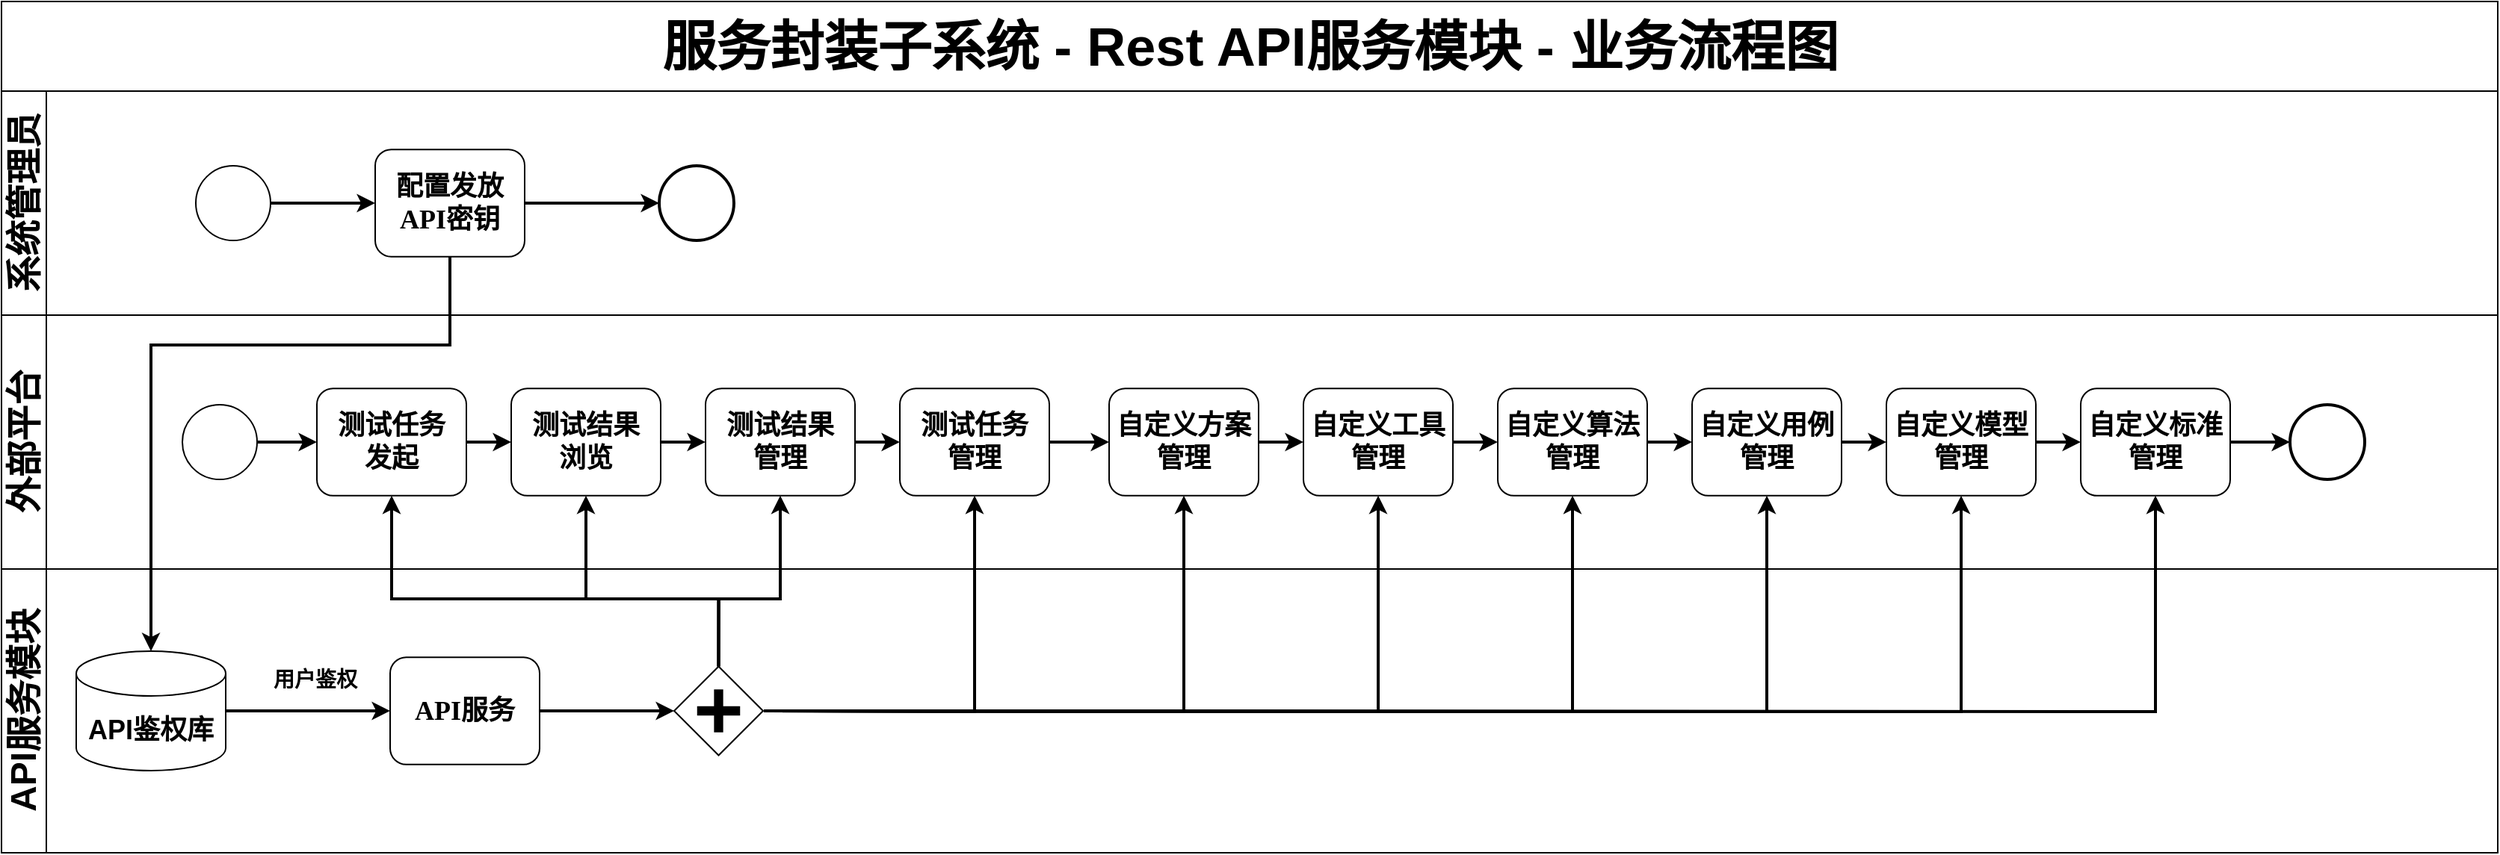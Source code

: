 <mxfile version="15.4.0" type="device"><diagram name="Page-1" id="c7488fd3-1785-93aa-aadb-54a6760d102a"><mxGraphModel dx="1209" dy="801" grid="1" gridSize="10" guides="1" tooltips="1" connect="1" arrows="1" fold="1" page="1" pageScale="1" pageWidth="1169" pageHeight="827" background="none" math="0" shadow="0"><root><mxCell id="0"/><mxCell id="1" parent="0"/><mxCell id="2b4e8129b02d487f-1" value="&lt;span style=&quot;font-family: &amp;#34;helvetica&amp;#34;&quot;&gt;&lt;font style=&quot;font-size: 36px&quot;&gt;服务封装子系统 - Rest API服务模块 - 业务流程图&lt;/font&gt;&lt;/span&gt;" style="swimlane;html=1;childLayout=stackLayout;horizontal=1;startSize=60;horizontalStack=0;rounded=0;shadow=0;labelBackgroundColor=none;strokeWidth=1;fontFamily=Verdana;fontSize=8;align=center;" parent="1" vertex="1"><mxGeometry y="60" width="1670" height="570" as="geometry"/></mxCell><mxCell id="2b4e8129b02d487f-2" value="&lt;font style=&quot;font-size: 24px&quot;&gt;系统管理员&lt;/font&gt;" style="swimlane;html=1;startSize=30;horizontal=0;" parent="2b4e8129b02d487f-1" vertex="1"><mxGeometry y="60" width="1670" height="150" as="geometry"><mxRectangle y="20" width="680" height="20" as="alternateBounds"/></mxGeometry></mxCell><mxCell id="EWVIo2VqFgv6rfCbC_-V-19" style="edgeStyle=orthogonalEdgeStyle;rounded=0;orthogonalLoop=1;jettySize=auto;html=1;exitX=1;exitY=0.5;exitDx=0;exitDy=0;entryX=0;entryY=0.5;entryDx=0;entryDy=0;strokeWidth=2;" parent="2b4e8129b02d487f-2" source="EWVIo2VqFgv6rfCbC_-V-16" target="EWVIo2VqFgv6rfCbC_-V-18" edge="1"><mxGeometry relative="1" as="geometry"/></mxCell><mxCell id="EWVIo2VqFgv6rfCbC_-V-16" value="" style="ellipse;whiteSpace=wrap;html=1;rounded=0;shadow=0;labelBackgroundColor=none;strokeWidth=1;fontFamily=Verdana;fontSize=8;align=center;" parent="2b4e8129b02d487f-2" vertex="1"><mxGeometry x="130" y="50" width="50" height="50" as="geometry"/></mxCell><mxCell id="EWVIo2VqFgv6rfCbC_-V-17" value="" style="ellipse;whiteSpace=wrap;html=1;rounded=0;shadow=0;labelBackgroundColor=none;strokeWidth=2;fontFamily=Verdana;fontSize=8;align=center;" parent="2b4e8129b02d487f-2" vertex="1"><mxGeometry x="440" y="50" width="50" height="50" as="geometry"/></mxCell><mxCell id="EWVIo2VqFgv6rfCbC_-V-20" style="edgeStyle=orthogonalEdgeStyle;rounded=0;orthogonalLoop=1;jettySize=auto;html=1;exitX=1;exitY=0.5;exitDx=0;exitDy=0;entryX=0;entryY=0.5;entryDx=0;entryDy=0;strokeWidth=2;" parent="2b4e8129b02d487f-2" source="EWVIo2VqFgv6rfCbC_-V-18" target="EWVIo2VqFgv6rfCbC_-V-17" edge="1"><mxGeometry relative="1" as="geometry"/></mxCell><mxCell id="EWVIo2VqFgv6rfCbC_-V-18" value="&lt;span style=&quot;font-size: 18px&quot;&gt;&lt;b&gt;配置发放&lt;br&gt;API密钥&lt;br&gt;&lt;/b&gt;&lt;/span&gt;" style="rounded=1;whiteSpace=wrap;html=1;shadow=0;labelBackgroundColor=none;strokeWidth=1;fontFamily=Verdana;fontSize=8;align=center;" parent="2b4e8129b02d487f-2" vertex="1"><mxGeometry x="250" y="39.13" width="100" height="71.75" as="geometry"/></mxCell><mxCell id="2b4e8129b02d487f-3" value="&lt;font style=&quot;font-size: 24px&quot;&gt;外部平台&lt;/font&gt;" style="swimlane;html=1;startSize=30;horizontal=0;" parent="2b4e8129b02d487f-1" vertex="1"><mxGeometry y="210" width="1670" height="170" as="geometry"/></mxCell><mxCell id="zCbduPKmyNDGT3lew_uM-1" value="" style="ellipse;whiteSpace=wrap;html=1;rounded=0;shadow=0;labelBackgroundColor=none;strokeWidth=1;fontFamily=Verdana;fontSize=8;align=center;" parent="2b4e8129b02d487f-3" vertex="1"><mxGeometry x="121" y="59.99" width="50" height="50" as="geometry"/></mxCell><mxCell id="wnkst7lsF1q_EoVEEKBZ-2" style="edgeStyle=orthogonalEdgeStyle;rounded=0;orthogonalLoop=1;jettySize=auto;html=1;exitX=1;exitY=0.5;exitDx=0;exitDy=0;entryX=0;entryY=0.5;entryDx=0;entryDy=0;strokeWidth=2;" parent="2b4e8129b02d487f-3" target="K-03vNoWm4RYzx0lYwIu-1" edge="1"><mxGeometry relative="1" as="geometry"><mxPoint x="211" y="85" as="targetPoint"/><mxPoint x="181" y="85.005" as="sourcePoint"/><Array as="points"><mxPoint x="171" y="85"/><mxPoint x="171" y="85"/></Array></mxGeometry></mxCell><mxCell id="K-03vNoWm4RYzx0lYwIu-3" style="edgeStyle=orthogonalEdgeStyle;rounded=0;orthogonalLoop=1;jettySize=auto;html=1;exitX=1;exitY=0.5;exitDx=0;exitDy=0;entryX=0;entryY=0.5;entryDx=0;entryDy=0;strokeWidth=2;" parent="2b4e8129b02d487f-3" source="K-03vNoWm4RYzx0lYwIu-1" target="K-03vNoWm4RYzx0lYwIu-2" edge="1"><mxGeometry relative="1" as="geometry"/></mxCell><mxCell id="K-03vNoWm4RYzx0lYwIu-1" value="&lt;span style=&quot;font-size: 18px&quot;&gt;&lt;b&gt;测试任务&lt;br&gt;发起&lt;br&gt;&lt;/b&gt;&lt;/span&gt;" style="rounded=1;whiteSpace=wrap;html=1;shadow=0;labelBackgroundColor=none;strokeWidth=1;fontFamily=Verdana;fontSize=8;align=center;" parent="2b4e8129b02d487f-3" vertex="1"><mxGeometry x="211" y="49.13" width="100" height="71.75" as="geometry"/></mxCell><mxCell id="K-03vNoWm4RYzx0lYwIu-5" style="edgeStyle=orthogonalEdgeStyle;rounded=0;orthogonalLoop=1;jettySize=auto;html=1;exitX=1;exitY=0.5;exitDx=0;exitDy=0;entryX=0;entryY=0.5;entryDx=0;entryDy=0;strokeWidth=2;" parent="2b4e8129b02d487f-3" source="K-03vNoWm4RYzx0lYwIu-2" target="K-03vNoWm4RYzx0lYwIu-4" edge="1"><mxGeometry relative="1" as="geometry"/></mxCell><mxCell id="K-03vNoWm4RYzx0lYwIu-2" value="&lt;span style=&quot;font-size: 18px&quot;&gt;&lt;b&gt;测试结果&lt;br&gt;浏览&lt;br&gt;&lt;/b&gt;&lt;/span&gt;" style="rounded=1;whiteSpace=wrap;html=1;shadow=0;labelBackgroundColor=none;strokeWidth=1;fontFamily=Verdana;fontSize=8;align=center;" parent="2b4e8129b02d487f-3" vertex="1"><mxGeometry x="341" y="49.12" width="100" height="71.75" as="geometry"/></mxCell><mxCell id="K-03vNoWm4RYzx0lYwIu-7" style="edgeStyle=orthogonalEdgeStyle;rounded=0;orthogonalLoop=1;jettySize=auto;html=1;exitX=1;exitY=0.5;exitDx=0;exitDy=0;entryX=0;entryY=0.5;entryDx=0;entryDy=0;strokeWidth=2;" parent="2b4e8129b02d487f-3" source="K-03vNoWm4RYzx0lYwIu-4" target="K-03vNoWm4RYzx0lYwIu-6" edge="1"><mxGeometry relative="1" as="geometry"/></mxCell><mxCell id="K-03vNoWm4RYzx0lYwIu-4" value="&lt;span style=&quot;font-size: 18px&quot;&gt;&lt;b&gt;测试结果&lt;br&gt;管理&lt;br&gt;&lt;/b&gt;&lt;/span&gt;" style="rounded=1;whiteSpace=wrap;html=1;shadow=0;labelBackgroundColor=none;strokeWidth=1;fontFamily=Verdana;fontSize=8;align=center;" parent="2b4e8129b02d487f-3" vertex="1"><mxGeometry x="471" y="49.12" width="100" height="71.75" as="geometry"/></mxCell><mxCell id="K-03vNoWm4RYzx0lYwIu-20" style="edgeStyle=orthogonalEdgeStyle;rounded=0;orthogonalLoop=1;jettySize=auto;html=1;exitX=1;exitY=0.5;exitDx=0;exitDy=0;entryX=0;entryY=0.5;entryDx=0;entryDy=0;strokeWidth=2;" parent="2b4e8129b02d487f-3" source="K-03vNoWm4RYzx0lYwIu-6" target="K-03vNoWm4RYzx0lYwIu-9" edge="1"><mxGeometry relative="1" as="geometry"/></mxCell><mxCell id="K-03vNoWm4RYzx0lYwIu-6" value="&lt;span style=&quot;font-size: 18px&quot;&gt;&lt;b&gt;测试任务&lt;br&gt;管理&lt;br&gt;&lt;/b&gt;&lt;/span&gt;" style="rounded=1;whiteSpace=wrap;html=1;shadow=0;labelBackgroundColor=none;strokeWidth=1;fontFamily=Verdana;fontSize=8;align=center;" parent="2b4e8129b02d487f-3" vertex="1"><mxGeometry x="601" y="49.13" width="100" height="71.75" as="geometry"/></mxCell><mxCell id="K-03vNoWm4RYzx0lYwIu-9" value="&lt;span style=&quot;font-size: 18px&quot;&gt;&lt;b&gt;自定义方案&lt;br&gt;管理&lt;br&gt;&lt;/b&gt;&lt;/span&gt;" style="rounded=1;whiteSpace=wrap;html=1;shadow=0;labelBackgroundColor=none;strokeWidth=1;fontFamily=Verdana;fontSize=8;align=center;" parent="2b4e8129b02d487f-3" vertex="1"><mxGeometry x="741" y="49.12" width="100" height="71.75" as="geometry"/></mxCell><mxCell id="K-03vNoWm4RYzx0lYwIu-11" value="&lt;b style=&quot;font-size: 18px&quot;&gt;自定义工具&lt;br&gt;管理&lt;/b&gt;&lt;span style=&quot;font-size: 18px&quot;&gt;&lt;b&gt;&lt;br&gt;&lt;/b&gt;&lt;/span&gt;" style="rounded=1;whiteSpace=wrap;html=1;shadow=0;labelBackgroundColor=none;strokeWidth=1;fontFamily=Verdana;fontSize=8;align=center;" parent="2b4e8129b02d487f-3" vertex="1"><mxGeometry x="871" y="49.12" width="100" height="71.75" as="geometry"/></mxCell><mxCell id="K-03vNoWm4RYzx0lYwIu-8" style="edgeStyle=orthogonalEdgeStyle;rounded=0;orthogonalLoop=1;jettySize=auto;html=1;exitX=1;exitY=0.5;exitDx=0;exitDy=0;entryX=0;entryY=0.5;entryDx=0;entryDy=0;strokeWidth=2;" parent="2b4e8129b02d487f-3" source="K-03vNoWm4RYzx0lYwIu-9" target="K-03vNoWm4RYzx0lYwIu-11" edge="1"><mxGeometry relative="1" as="geometry"/></mxCell><mxCell id="K-03vNoWm4RYzx0lYwIu-12" value="&lt;b style=&quot;font-size: 18px&quot;&gt;自定义算法&lt;br&gt;管理&lt;/b&gt;&lt;span style=&quot;font-size: 18px&quot;&gt;&lt;b&gt;&lt;br&gt;&lt;/b&gt;&lt;/span&gt;" style="rounded=1;whiteSpace=wrap;html=1;shadow=0;labelBackgroundColor=none;strokeWidth=1;fontFamily=Verdana;fontSize=8;align=center;" parent="2b4e8129b02d487f-3" vertex="1"><mxGeometry x="1001" y="49.13" width="100" height="71.75" as="geometry"/></mxCell><mxCell id="K-03vNoWm4RYzx0lYwIu-10" style="edgeStyle=orthogonalEdgeStyle;rounded=0;orthogonalLoop=1;jettySize=auto;html=1;exitX=1;exitY=0.5;exitDx=0;exitDy=0;entryX=0;entryY=0.5;entryDx=0;entryDy=0;strokeWidth=2;" parent="2b4e8129b02d487f-3" source="K-03vNoWm4RYzx0lYwIu-11" target="K-03vNoWm4RYzx0lYwIu-12" edge="1"><mxGeometry relative="1" as="geometry"/></mxCell><mxCell id="K-03vNoWm4RYzx0lYwIu-13" value="&lt;b style=&quot;font-size: 18px&quot;&gt;自定义用例&lt;br&gt;管理&lt;/b&gt;&lt;span style=&quot;font-size: 18px&quot;&gt;&lt;b&gt;&lt;br&gt;&lt;/b&gt;&lt;/span&gt;" style="rounded=1;whiteSpace=wrap;html=1;shadow=0;labelBackgroundColor=none;strokeWidth=1;fontFamily=Verdana;fontSize=8;align=center;" parent="2b4e8129b02d487f-3" vertex="1"><mxGeometry x="1131" y="49.12" width="100" height="71.75" as="geometry"/></mxCell><mxCell id="K-03vNoWm4RYzx0lYwIu-19" style="edgeStyle=orthogonalEdgeStyle;rounded=0;orthogonalLoop=1;jettySize=auto;html=1;exitX=1;exitY=0.5;exitDx=0;exitDy=0;entryX=0;entryY=0.5;entryDx=0;entryDy=0;strokeWidth=2;" parent="2b4e8129b02d487f-3" source="K-03vNoWm4RYzx0lYwIu-12" target="K-03vNoWm4RYzx0lYwIu-13" edge="1"><mxGeometry relative="1" as="geometry"/></mxCell><mxCell id="K-03vNoWm4RYzx0lYwIu-14" value="&lt;b style=&quot;font-size: 18px&quot;&gt;自定义模型&lt;br&gt;管理&lt;/b&gt;&lt;span style=&quot;font-size: 18px&quot;&gt;&lt;b&gt;&lt;br&gt;&lt;/b&gt;&lt;/span&gt;" style="rounded=1;whiteSpace=wrap;html=1;shadow=0;labelBackgroundColor=none;strokeWidth=1;fontFamily=Verdana;fontSize=8;align=center;" parent="2b4e8129b02d487f-3" vertex="1"><mxGeometry x="1261" y="49.12" width="100" height="71.75" as="geometry"/></mxCell><mxCell id="K-03vNoWm4RYzx0lYwIu-15" style="edgeStyle=orthogonalEdgeStyle;rounded=0;orthogonalLoop=1;jettySize=auto;html=1;exitX=1;exitY=0.5;exitDx=0;exitDy=0;entryX=0;entryY=0.5;entryDx=0;entryDy=0;strokeWidth=2;" parent="2b4e8129b02d487f-3" source="K-03vNoWm4RYzx0lYwIu-13" target="K-03vNoWm4RYzx0lYwIu-14" edge="1"><mxGeometry relative="1" as="geometry"/></mxCell><mxCell id="K-03vNoWm4RYzx0lYwIu-21" style="edgeStyle=orthogonalEdgeStyle;rounded=0;orthogonalLoop=1;jettySize=auto;html=1;exitX=1;exitY=0.5;exitDx=0;exitDy=0;entryX=0;entryY=0.5;entryDx=0;entryDy=0;strokeWidth=2;" parent="2b4e8129b02d487f-3" source="K-03vNoWm4RYzx0lYwIu-16" target="zCbduPKmyNDGT3lew_uM-16" edge="1"><mxGeometry relative="1" as="geometry"/></mxCell><mxCell id="K-03vNoWm4RYzx0lYwIu-16" value="&lt;b style=&quot;font-size: 18px&quot;&gt;自定义标准&lt;br&gt;管理&lt;/b&gt;&lt;span style=&quot;font-size: 18px&quot;&gt;&lt;b&gt;&lt;br&gt;&lt;/b&gt;&lt;/span&gt;" style="rounded=1;whiteSpace=wrap;html=1;shadow=0;labelBackgroundColor=none;strokeWidth=1;fontFamily=Verdana;fontSize=8;align=center;" parent="2b4e8129b02d487f-3" vertex="1"><mxGeometry x="1391" y="49.13" width="100" height="71.75" as="geometry"/></mxCell><mxCell id="K-03vNoWm4RYzx0lYwIu-17" style="edgeStyle=orthogonalEdgeStyle;rounded=0;orthogonalLoop=1;jettySize=auto;html=1;exitX=1;exitY=0.5;exitDx=0;exitDy=0;entryX=0;entryY=0.5;entryDx=0;entryDy=0;strokeWidth=2;" parent="2b4e8129b02d487f-3" source="K-03vNoWm4RYzx0lYwIu-14" target="K-03vNoWm4RYzx0lYwIu-16" edge="1"><mxGeometry relative="1" as="geometry"/></mxCell><mxCell id="zCbduPKmyNDGT3lew_uM-16" value="" style="ellipse;whiteSpace=wrap;html=1;rounded=0;shadow=0;labelBackgroundColor=none;strokeWidth=2;fontFamily=Verdana;fontSize=8;align=center;" parent="2b4e8129b02d487f-3" vertex="1"><mxGeometry x="1531" y="59.99" width="50" height="50" as="geometry"/></mxCell><mxCell id="2b4e8129b02d487f-4" value="&lt;font style=&quot;font-size: 24px&quot;&gt;API服务模块&lt;/font&gt;" style="swimlane;html=1;startSize=30;horizontal=0;" parent="2b4e8129b02d487f-1" vertex="1"><mxGeometry y="380" width="1670" height="190" as="geometry"/></mxCell><mxCell id="EWVIo2VqFgv6rfCbC_-V-9" style="edgeStyle=orthogonalEdgeStyle;rounded=0;orthogonalLoop=1;jettySize=auto;html=1;exitX=1;exitY=0.5;exitDx=0;exitDy=0;exitPerimeter=0;entryX=0;entryY=0.5;entryDx=0;entryDy=0;strokeWidth=2;" parent="2b4e8129b02d487f-4" source="K-03vNoWm4RYzx0lYwIu-22" target="_oi2yQZaaGPxeZEIKdsE-1" edge="1"><mxGeometry relative="1" as="geometry"/></mxCell><mxCell id="K-03vNoWm4RYzx0lYwIu-22" value="&lt;span style=&quot;font-size: 18px&quot;&gt;&lt;b&gt;API鉴权库&lt;/b&gt;&lt;/span&gt;" style="shape=cylinder3;whiteSpace=wrap;html=1;boundedLbl=1;backgroundOutline=1;size=15;" parent="2b4e8129b02d487f-4" vertex="1"><mxGeometry x="50" y="55.01" width="100" height="80" as="geometry"/></mxCell><mxCell id="K-03vNoWm4RYzx0lYwIu-32" value="&lt;font style=&quot;font-size: 14px&quot;&gt;&lt;b&gt;用户鉴权&lt;/b&gt;&lt;/font&gt;" style="text;html=1;strokeColor=none;fillColor=none;align=center;verticalAlign=middle;whiteSpace=wrap;rounded=0;" parent="2b4e8129b02d487f-4" vertex="1"><mxGeometry x="180" y="59.13" width="60" height="30" as="geometry"/></mxCell><mxCell id="EWVIo2VqFgv6rfCbC_-V-11" style="edgeStyle=orthogonalEdgeStyle;rounded=0;orthogonalLoop=1;jettySize=auto;html=1;exitX=1;exitY=0.5;exitDx=0;exitDy=0;entryX=0;entryY=0.5;entryDx=0;entryDy=0;strokeWidth=2;" parent="2b4e8129b02d487f-4" source="_oi2yQZaaGPxeZEIKdsE-1" target="K-03vNoWm4RYzx0lYwIu-23" edge="1"><mxGeometry relative="1" as="geometry"/></mxCell><mxCell id="_oi2yQZaaGPxeZEIKdsE-1" value="&lt;span style=&quot;font-size: 18px&quot;&gt;&lt;b&gt;API服务&lt;br&gt;&lt;/b&gt;&lt;/span&gt;" style="rounded=1;whiteSpace=wrap;html=1;shadow=0;labelBackgroundColor=none;strokeWidth=1;fontFamily=Verdana;fontSize=8;align=center;" parent="2b4e8129b02d487f-4" vertex="1"><mxGeometry x="260" y="59.13" width="100" height="71.75" as="geometry"/></mxCell><mxCell id="K-03vNoWm4RYzx0lYwIu-23" value="" style="shape=mxgraph.bpmn.shape;html=1;verticalLabelPosition=bottom;labelBackgroundColor=#ffffff;verticalAlign=top;perimeter=rhombusPerimeter;background=gateway;outline=none;symbol=parallelGw;rounded=1;shadow=0;strokeWidth=1;fontFamily=Verdana;fontSize=8;align=center;" parent="2b4e8129b02d487f-4" vertex="1"><mxGeometry x="450" y="65.25" width="59.5" height="59.5" as="geometry"/></mxCell><mxCell id="K-03vNoWm4RYzx0lYwIu-25" style="edgeStyle=orthogonalEdgeStyle;rounded=0;orthogonalLoop=1;jettySize=auto;html=1;entryX=0.5;entryY=1;entryDx=0;entryDy=0;strokeWidth=2;" parent="2b4e8129b02d487f-1" target="K-03vNoWm4RYzx0lYwIu-9" edge="1"><mxGeometry relative="1" as="geometry"><mxPoint x="510" y="475" as="sourcePoint"/></mxGeometry></mxCell><mxCell id="K-03vNoWm4RYzx0lYwIu-27" style="edgeStyle=orthogonalEdgeStyle;rounded=0;orthogonalLoop=1;jettySize=auto;html=1;entryX=0.5;entryY=1;entryDx=0;entryDy=0;strokeWidth=2;" parent="2b4e8129b02d487f-1" target="K-03vNoWm4RYzx0lYwIu-11" edge="1"><mxGeometry relative="1" as="geometry"><mxPoint x="510" y="475" as="sourcePoint"/></mxGeometry></mxCell><mxCell id="K-03vNoWm4RYzx0lYwIu-28" style="edgeStyle=orthogonalEdgeStyle;rounded=0;orthogonalLoop=1;jettySize=auto;html=1;entryX=0.5;entryY=1;entryDx=0;entryDy=0;strokeWidth=2;" parent="2b4e8129b02d487f-1" target="K-03vNoWm4RYzx0lYwIu-12" edge="1"><mxGeometry relative="1" as="geometry"><mxPoint x="510" y="475" as="sourcePoint"/></mxGeometry></mxCell><mxCell id="K-03vNoWm4RYzx0lYwIu-29" style="edgeStyle=orthogonalEdgeStyle;rounded=0;orthogonalLoop=1;jettySize=auto;html=1;entryX=0.5;entryY=1;entryDx=0;entryDy=0;strokeWidth=2;" parent="2b4e8129b02d487f-1" target="K-03vNoWm4RYzx0lYwIu-13" edge="1"><mxGeometry relative="1" as="geometry"><mxPoint x="510" y="475" as="sourcePoint"/></mxGeometry></mxCell><mxCell id="K-03vNoWm4RYzx0lYwIu-30" style="edgeStyle=orthogonalEdgeStyle;rounded=0;orthogonalLoop=1;jettySize=auto;html=1;entryX=0.5;entryY=1;entryDx=0;entryDy=0;strokeWidth=2;" parent="2b4e8129b02d487f-1" target="K-03vNoWm4RYzx0lYwIu-14" edge="1"><mxGeometry relative="1" as="geometry"><mxPoint x="510" y="475" as="sourcePoint"/></mxGeometry></mxCell><mxCell id="K-03vNoWm4RYzx0lYwIu-31" style="edgeStyle=orthogonalEdgeStyle;rounded=0;orthogonalLoop=1;jettySize=auto;html=1;entryX=0.5;entryY=1;entryDx=0;entryDy=0;strokeWidth=2;" parent="2b4e8129b02d487f-1" target="K-03vNoWm4RYzx0lYwIu-16" edge="1"><mxGeometry relative="1" as="geometry"><mxPoint x="510" y="475" as="sourcePoint"/></mxGeometry></mxCell><mxCell id="EWVIo2VqFgv6rfCbC_-V-2" style="edgeStyle=orthogonalEdgeStyle;rounded=0;orthogonalLoop=1;jettySize=auto;html=1;entryX=0.5;entryY=1;entryDx=0;entryDy=0;strokeWidth=2;" parent="2b4e8129b02d487f-1" target="K-03vNoWm4RYzx0lYwIu-6" edge="1"><mxGeometry relative="1" as="geometry"><mxPoint x="540" y="475" as="sourcePoint"/></mxGeometry></mxCell><mxCell id="EWVIo2VqFgv6rfCbC_-V-13" style="edgeStyle=orthogonalEdgeStyle;rounded=0;orthogonalLoop=1;jettySize=auto;html=1;exitX=0.5;exitY=0;exitDx=0;exitDy=0;entryX=0.5;entryY=1;entryDx=0;entryDy=0;strokeWidth=2;" parent="2b4e8129b02d487f-1" source="K-03vNoWm4RYzx0lYwIu-23" target="K-03vNoWm4RYzx0lYwIu-4" edge="1"><mxGeometry relative="1" as="geometry"><Array as="points"><mxPoint x="480" y="400"/><mxPoint x="521" y="400"/></Array></mxGeometry></mxCell><mxCell id="EWVIo2VqFgv6rfCbC_-V-14" style="edgeStyle=orthogonalEdgeStyle;rounded=0;orthogonalLoop=1;jettySize=auto;html=1;exitX=0.5;exitY=0;exitDx=0;exitDy=0;entryX=0.5;entryY=1;entryDx=0;entryDy=0;strokeWidth=2;" parent="2b4e8129b02d487f-1" source="K-03vNoWm4RYzx0lYwIu-23" target="K-03vNoWm4RYzx0lYwIu-2" edge="1"><mxGeometry relative="1" as="geometry"><Array as="points"><mxPoint x="480" y="400"/><mxPoint x="391" y="400"/></Array></mxGeometry></mxCell><mxCell id="EWVIo2VqFgv6rfCbC_-V-15" style="edgeStyle=orthogonalEdgeStyle;rounded=0;orthogonalLoop=1;jettySize=auto;html=1;exitX=0.5;exitY=0;exitDx=0;exitDy=0;entryX=0.5;entryY=1;entryDx=0;entryDy=0;strokeWidth=2;" parent="2b4e8129b02d487f-1" source="K-03vNoWm4RYzx0lYwIu-23" target="K-03vNoWm4RYzx0lYwIu-1" edge="1"><mxGeometry relative="1" as="geometry"><Array as="points"><mxPoint x="480" y="400"/><mxPoint x="261" y="400"/></Array></mxGeometry></mxCell><mxCell id="EWVIo2VqFgv6rfCbC_-V-22" style="edgeStyle=orthogonalEdgeStyle;rounded=0;orthogonalLoop=1;jettySize=auto;html=1;exitX=0.5;exitY=1;exitDx=0;exitDy=0;entryX=0.5;entryY=0;entryDx=0;entryDy=0;entryPerimeter=0;strokeWidth=2;" parent="2b4e8129b02d487f-1" source="EWVIo2VqFgv6rfCbC_-V-18" target="K-03vNoWm4RYzx0lYwIu-22" edge="1"><mxGeometry relative="1" as="geometry"><Array as="points"><mxPoint x="300" y="230"/><mxPoint x="100" y="230"/></Array></mxGeometry></mxCell></root></mxGraphModel></diagram></mxfile>